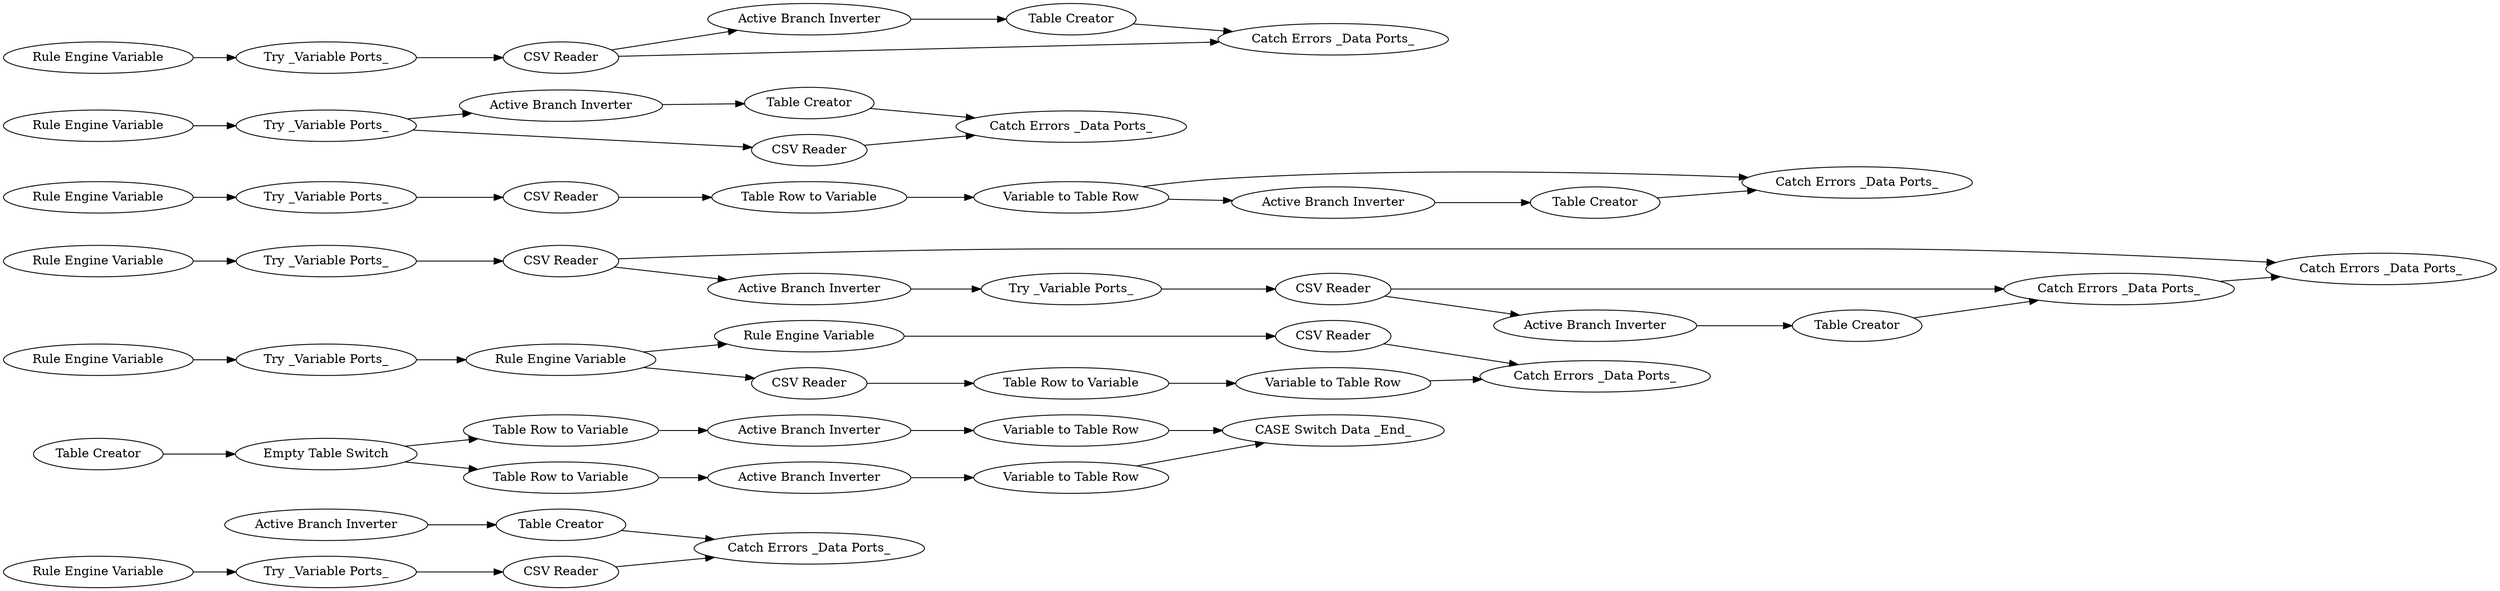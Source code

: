 digraph {
	"7516570585543511398_9" [label="Try _Variable Ports_"]
	"7516570585543511398_51" [label="Table Creator"]
	"7516570585543511398_34" [label="Rule Engine Variable"]
	"7516570585543511398_46" [label="CSV Reader"]
	"7516570585543511398_56" [label="Rule Engine Variable"]
	"7516570585543511398_47" [label="Catch Errors _Data Ports_"]
	"7516570585543511398_59" [label="Table Row to Variable"]
	"7516570585543511398_54" [label="Rule Engine Variable"]
	"7516570585543511398_44" [label="Catch Errors _Data Ports_"]
	"7516570585543511398_10" [label="CSV Reader"]
	"7516570585543511398_33" [label="CSV Reader"]
	"7516570585543511398_22" [label="CSV Reader"]
	"7516570585543511398_26" [label="Variable to Table Row"]
	"7516570585543511398_8" [label="Table Creator"]
	"7516570585543511398_49" [label="Empty Table Switch"]
	"7516570585543511398_11" [label="Catch Errors _Data Ports_"]
	"7516570585543511398_58" [label="Table Row to Variable"]
	"7516570585543511398_36" [label="Rule Engine Variable"]
	"7516570585543511398_43" [label="Table Creator"]
	"7516570585543511398_61" [label="Variable to Table Row"]
	"7516570585543511398_38" [label="Variable to Table Row"]
	"7516570585543511398_52" [label="Active Branch Inverter"]
	"7516570585543511398_53" [label="Rule Engine Variable"]
	"7516570585543511398_40" [label="Try _Variable Ports_"]
	"7516570585543511398_17" [label="Catch Errors _Data Ports_"]
	"7516570585543511398_48" [label="Active Branch Inverter"]
	"7516570585543511398_1" [label="CSV Reader"]
	"7516570585543511398_5" [label="Table Creator"]
	"7516570585543511398_7" [label="Active Branch Inverter"]
	"7516570585543511398_28" [label="CSV Reader"]
	"7516570585543511398_19" [label="Catch Errors _Data Ports_"]
	"7516570585543511398_45" [label="Try _Variable Ports_"]
	"7516570585543511398_42" [label="Active Branch Inverter"]
	"7516570585543511398_57" [label="Active Branch Inverter"]
	"7516570585543511398_35" [label="Rule Engine Variable"]
	"7516570585543511398_21" [label="Table Creator"]
	"7516570585543511398_41" [label="CSV Reader"]
	"7516570585543511398_25" [label="Table Row to Variable"]
	"7516570585543511398_60" [label="Variable to Table Row"]
	"7516570585543511398_27" [label="Try _Variable Ports_"]
	"7516570585543511398_3" [label="Active Branch Inverter"]
	"7516570585543511398_16" [label="Table Creator"]
	"7516570585543511398_15" [label="Active Branch Inverter"]
	"7516570585543511398_13" [label="Try _Variable Ports_"]
	"7516570585543511398_23" [label="Try _Variable Ports_"]
	"7516570585543511398_4" [label="Catch Errors _Data Ports_"]
	"7516570585543511398_55" [label="Rule Engine Variable"]
	"7516570585543511398_31" [label="Catch Errors _Data Ports_"]
	"7516570585543511398_2" [label="Try _Variable Ports_"]
	"7516570585543511398_39" [label="Rule Engine Variable"]
	"7516570585543511398_14" [label="CSV Reader"]
	"7516570585543511398_37" [label="Table Row to Variable"]
	"7516570585543511398_50" [label="CASE Switch Data _End_"]
	"7516570585543511398_20" [label="Active Branch Inverter"]
	"7516570585543511398_37" -> "7516570585543511398_38"
	"7516570585543511398_49" -> "7516570585543511398_58"
	"7516570585543511398_36" -> "7516570585543511398_33"
	"7516570585543511398_5" -> "7516570585543511398_4"
	"7516570585543511398_51" -> "7516570585543511398_49"
	"7516570585543511398_27" -> "7516570585543511398_34"
	"7516570585543511398_48" -> "7516570585543511398_43"
	"7516570585543511398_23" -> "7516570585543511398_22"
	"7516570585543511398_61" -> "7516570585543511398_50"
	"7516570585543511398_47" -> "7516570585543511398_44"
	"7516570585543511398_60" -> "7516570585543511398_50"
	"7516570585543511398_54" -> "7516570585543511398_9"
	"7516570585543511398_20" -> "7516570585543511398_21"
	"7516570585543511398_34" -> "7516570585543511398_28"
	"7516570585543511398_34" -> "7516570585543511398_36"
	"7516570585543511398_53" -> "7516570585543511398_13"
	"7516570585543511398_13" -> "7516570585543511398_14"
	"7516570585543511398_1" -> "7516570585543511398_4"
	"7516570585543511398_46" -> "7516570585543511398_47"
	"7516570585543511398_58" -> "7516570585543511398_52"
	"7516570585543511398_2" -> "7516570585543511398_1"
	"7516570585543511398_41" -> "7516570585543511398_44"
	"7516570585543511398_15" -> "7516570585543511398_16"
	"7516570585543511398_40" -> "7516570585543511398_41"
	"7516570585543511398_7" -> "7516570585543511398_8"
	"7516570585543511398_22" -> "7516570585543511398_25"
	"7516570585543511398_57" -> "7516570585543511398_61"
	"7516570585543511398_3" -> "7516570585543511398_5"
	"7516570585543511398_59" -> "7516570585543511398_57"
	"7516570585543511398_35" -> "7516570585543511398_2"
	"7516570585543511398_1" -> "7516570585543511398_3"
	"7516570585543511398_26" -> "7516570585543511398_20"
	"7516570585543511398_49" -> "7516570585543511398_59"
	"7516570585543511398_8" -> "7516570585543511398_11"
	"7516570585543511398_43" -> "7516570585543511398_47"
	"7516570585543511398_26" -> "7516570585543511398_19"
	"7516570585543511398_21" -> "7516570585543511398_19"
	"7516570585543511398_28" -> "7516570585543511398_37"
	"7516570585543511398_42" -> "7516570585543511398_45"
	"7516570585543511398_46" -> "7516570585543511398_48"
	"7516570585543511398_41" -> "7516570585543511398_42"
	"7516570585543511398_25" -> "7516570585543511398_26"
	"7516570585543511398_56" -> "7516570585543511398_27"
	"7516570585543511398_14" -> "7516570585543511398_17"
	"7516570585543511398_16" -> "7516570585543511398_17"
	"7516570585543511398_52" -> "7516570585543511398_60"
	"7516570585543511398_33" -> "7516570585543511398_31"
	"7516570585543511398_9" -> "7516570585543511398_10"
	"7516570585543511398_38" -> "7516570585543511398_31"
	"7516570585543511398_39" -> "7516570585543511398_40"
	"7516570585543511398_45" -> "7516570585543511398_46"
	"7516570585543511398_55" -> "7516570585543511398_23"
	"7516570585543511398_10" -> "7516570585543511398_11"
	"7516570585543511398_13" -> "7516570585543511398_15"
	rankdir=LR
}
